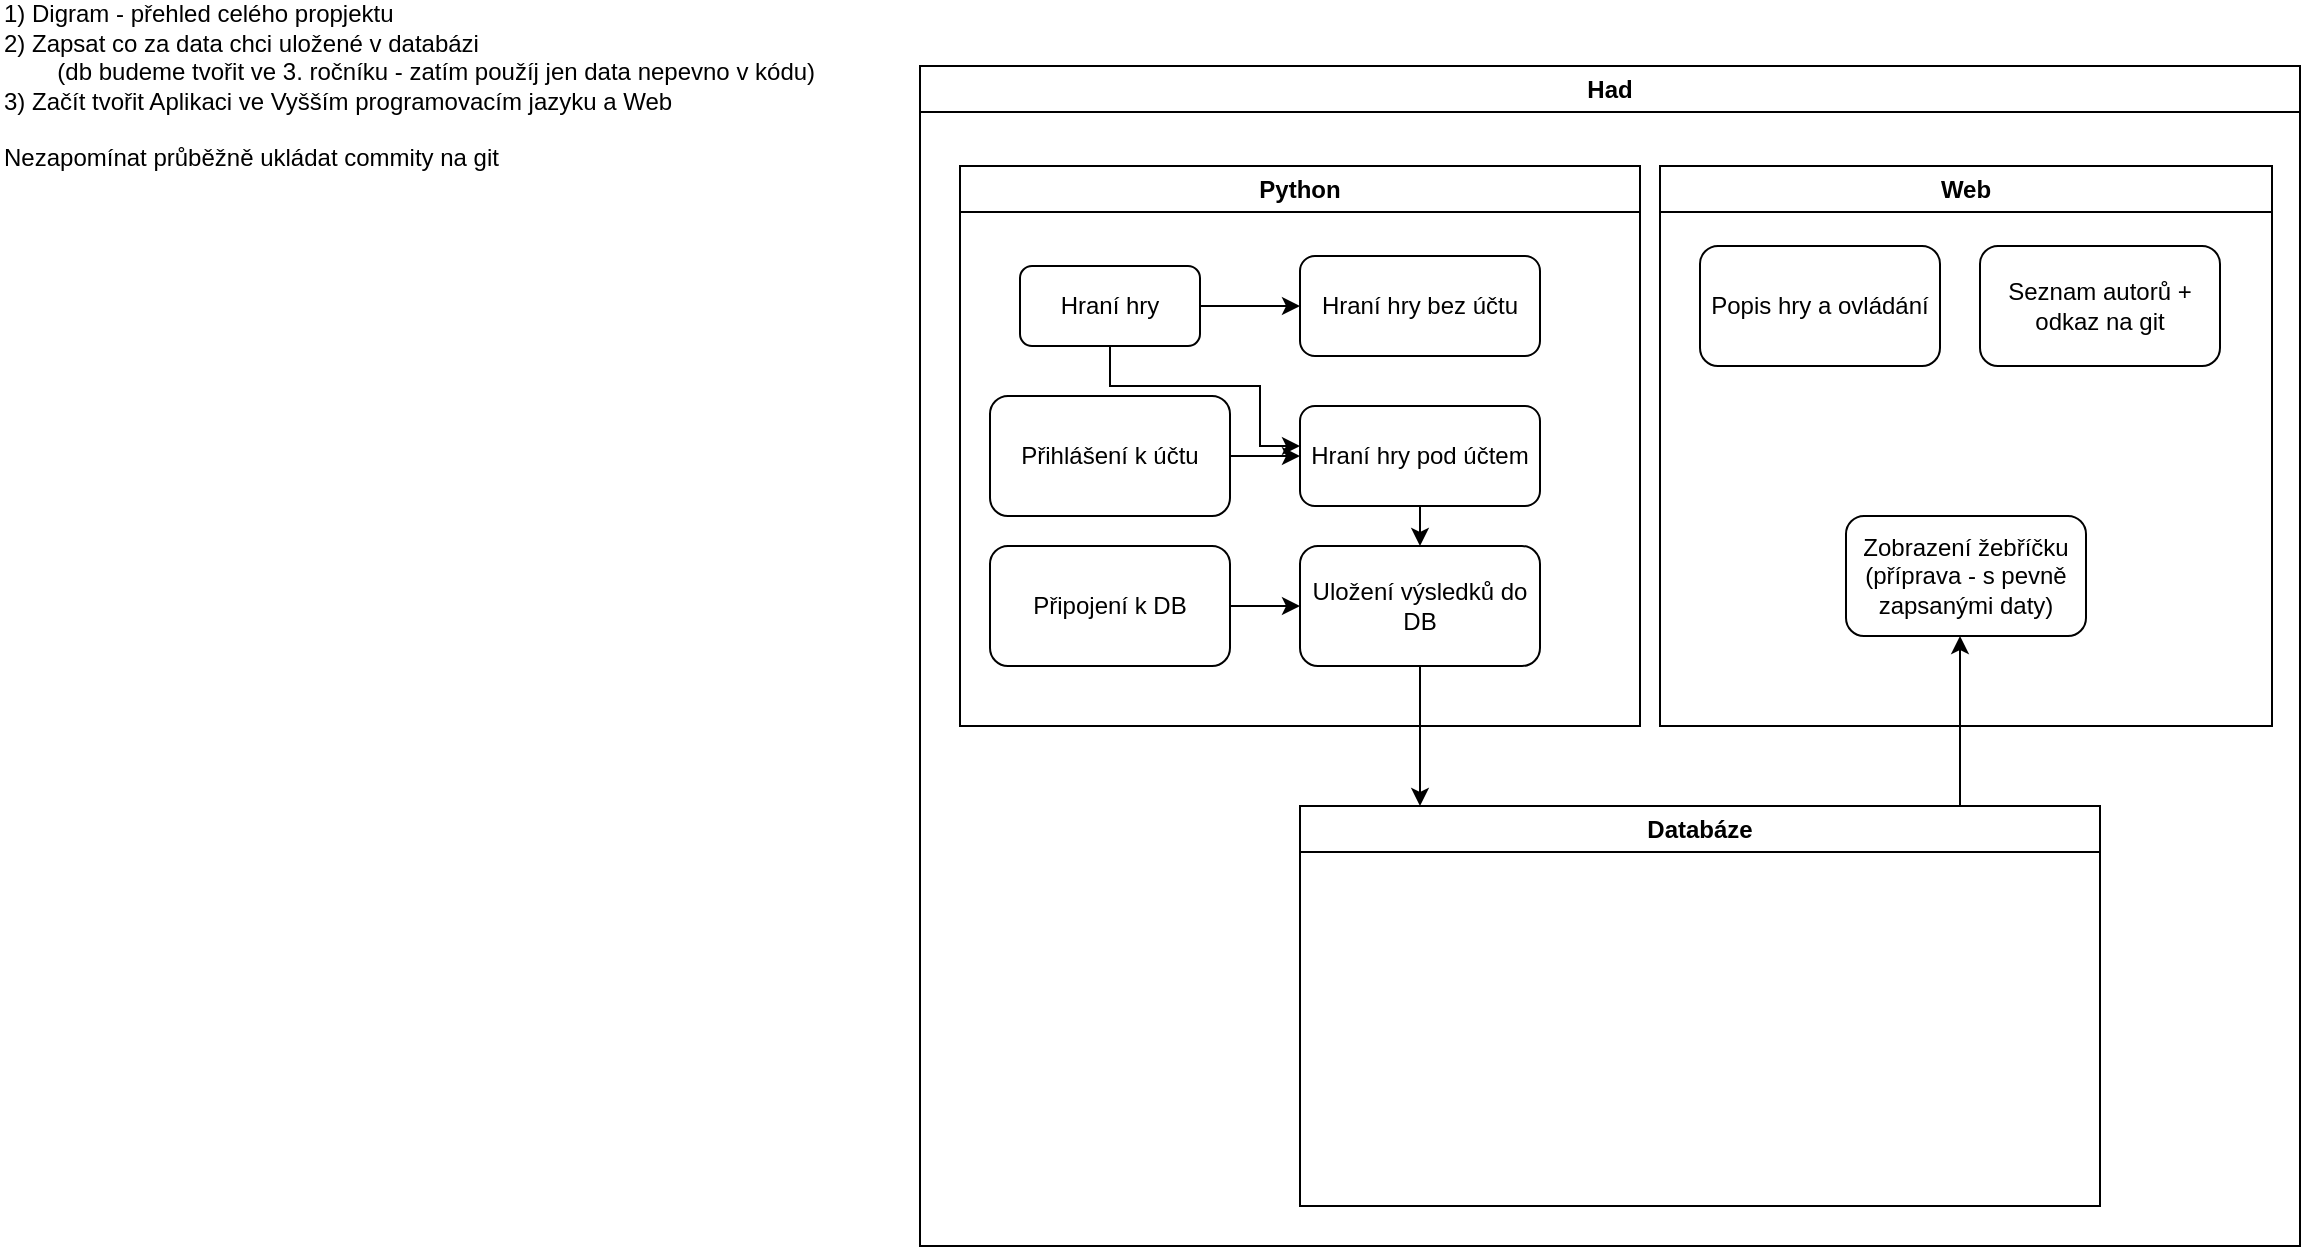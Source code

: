 <mxfile version="26.1.1">
  <diagram name="Stránka-1" id="qjKWmR6XjpJY7fzwHdBK">
    <mxGraphModel dx="1551" dy="366" grid="1" gridSize="10" guides="1" tooltips="1" connect="1" arrows="1" fold="1" page="1" pageScale="1" pageWidth="827" pageHeight="1169" math="0" shadow="0">
      <root>
        <mxCell id="0" />
        <mxCell id="1" parent="0" />
        <mxCell id="0MSs8RMA7VM3ZxcKQ-7_-2" value="Had" style="swimlane;whiteSpace=wrap;html=1;" parent="1" vertex="1">
          <mxGeometry x="60" y="70" width="690" height="590" as="geometry" />
        </mxCell>
        <mxCell id="0MSs8RMA7VM3ZxcKQ-7_-3" value="Python" style="swimlane;whiteSpace=wrap;html=1;" parent="0MSs8RMA7VM3ZxcKQ-7_-2" vertex="1">
          <mxGeometry x="20" y="50" width="340" height="280" as="geometry" />
        </mxCell>
        <mxCell id="0MSs8RMA7VM3ZxcKQ-7_-9" value="" style="edgeStyle=orthogonalEdgeStyle;rounded=0;orthogonalLoop=1;jettySize=auto;html=1;" parent="0MSs8RMA7VM3ZxcKQ-7_-3" source="0MSs8RMA7VM3ZxcKQ-7_-6" target="0MSs8RMA7VM3ZxcKQ-7_-8" edge="1">
          <mxGeometry relative="1" as="geometry" />
        </mxCell>
        <mxCell id="0MSs8RMA7VM3ZxcKQ-7_-12" style="edgeStyle=orthogonalEdgeStyle;rounded=0;orthogonalLoop=1;jettySize=auto;html=1;" parent="0MSs8RMA7VM3ZxcKQ-7_-3" source="0MSs8RMA7VM3ZxcKQ-7_-6" target="0MSs8RMA7VM3ZxcKQ-7_-10" edge="1">
          <mxGeometry relative="1" as="geometry">
            <Array as="points">
              <mxPoint x="75" y="110" />
              <mxPoint x="150" y="110" />
              <mxPoint x="150" y="140" />
            </Array>
          </mxGeometry>
        </mxCell>
        <mxCell id="0MSs8RMA7VM3ZxcKQ-7_-6" value="Hraní hry" style="rounded=1;whiteSpace=wrap;html=1;" parent="0MSs8RMA7VM3ZxcKQ-7_-3" vertex="1">
          <mxGeometry x="30" y="50" width="90" height="40" as="geometry" />
        </mxCell>
        <mxCell id="0MSs8RMA7VM3ZxcKQ-7_-11" value="" style="edgeStyle=orthogonalEdgeStyle;rounded=0;orthogonalLoop=1;jettySize=auto;html=1;" parent="0MSs8RMA7VM3ZxcKQ-7_-3" source="0MSs8RMA7VM3ZxcKQ-7_-7" target="0MSs8RMA7VM3ZxcKQ-7_-10" edge="1">
          <mxGeometry relative="1" as="geometry" />
        </mxCell>
        <mxCell id="0MSs8RMA7VM3ZxcKQ-7_-7" value="Přihlášení k účtu" style="rounded=1;whiteSpace=wrap;html=1;" parent="0MSs8RMA7VM3ZxcKQ-7_-3" vertex="1">
          <mxGeometry x="15" y="115" width="120" height="60" as="geometry" />
        </mxCell>
        <mxCell id="0MSs8RMA7VM3ZxcKQ-7_-8" value="Hraní hry bez účtu" style="rounded=1;whiteSpace=wrap;html=1;" parent="0MSs8RMA7VM3ZxcKQ-7_-3" vertex="1">
          <mxGeometry x="170" y="45" width="120" height="50" as="geometry" />
        </mxCell>
        <mxCell id="0MSs8RMA7VM3ZxcKQ-7_-15" style="edgeStyle=orthogonalEdgeStyle;rounded=0;orthogonalLoop=1;jettySize=auto;html=1;" parent="0MSs8RMA7VM3ZxcKQ-7_-3" source="0MSs8RMA7VM3ZxcKQ-7_-10" target="0MSs8RMA7VM3ZxcKQ-7_-13" edge="1">
          <mxGeometry relative="1" as="geometry">
            <Array as="points">
              <mxPoint x="230" y="250" />
              <mxPoint x="230" y="250" />
            </Array>
          </mxGeometry>
        </mxCell>
        <mxCell id="0MSs8RMA7VM3ZxcKQ-7_-10" value="Hraní hry pod účtem" style="rounded=1;whiteSpace=wrap;html=1;" parent="0MSs8RMA7VM3ZxcKQ-7_-3" vertex="1">
          <mxGeometry x="170" y="120" width="120" height="50" as="geometry" />
        </mxCell>
        <mxCell id="0MSs8RMA7VM3ZxcKQ-7_-13" value="Uložení výsledků do DB" style="rounded=1;whiteSpace=wrap;html=1;" parent="0MSs8RMA7VM3ZxcKQ-7_-3" vertex="1">
          <mxGeometry x="170" y="190" width="120" height="60" as="geometry" />
        </mxCell>
        <mxCell id="0MSs8RMA7VM3ZxcKQ-7_-16" style="edgeStyle=orthogonalEdgeStyle;rounded=0;orthogonalLoop=1;jettySize=auto;html=1;" parent="0MSs8RMA7VM3ZxcKQ-7_-3" source="0MSs8RMA7VM3ZxcKQ-7_-14" target="0MSs8RMA7VM3ZxcKQ-7_-13" edge="1">
          <mxGeometry relative="1" as="geometry">
            <Array as="points">
              <mxPoint x="150" y="220" />
              <mxPoint x="150" y="220" />
            </Array>
          </mxGeometry>
        </mxCell>
        <mxCell id="0MSs8RMA7VM3ZxcKQ-7_-14" value="Připojení k DB" style="rounded=1;whiteSpace=wrap;html=1;" parent="0MSs8RMA7VM3ZxcKQ-7_-3" vertex="1">
          <mxGeometry x="15" y="190" width="120" height="60" as="geometry" />
        </mxCell>
        <mxCell id="0MSs8RMA7VM3ZxcKQ-7_-4" value="Web" style="swimlane;whiteSpace=wrap;html=1;" parent="0MSs8RMA7VM3ZxcKQ-7_-2" vertex="1">
          <mxGeometry x="370" y="50" width="306" height="280" as="geometry" />
        </mxCell>
        <mxCell id="ogkg47ltPt4l17h-MrAO-1" value="Zobrazení žebříčku (příprava - s pevně zapsanými daty)" style="rounded=1;whiteSpace=wrap;html=1;" parent="0MSs8RMA7VM3ZxcKQ-7_-4" vertex="1">
          <mxGeometry x="93" y="175" width="120" height="60" as="geometry" />
        </mxCell>
        <mxCell id="YN0aMrctigiGbvCtd7ZG-2" value="Popis hry a ovládání" style="rounded=1;whiteSpace=wrap;html=1;" vertex="1" parent="0MSs8RMA7VM3ZxcKQ-7_-4">
          <mxGeometry x="20" y="40" width="120" height="60" as="geometry" />
        </mxCell>
        <mxCell id="YN0aMrctigiGbvCtd7ZG-3" value="Seznam autorů + odkaz na git" style="rounded=1;whiteSpace=wrap;html=1;" vertex="1" parent="0MSs8RMA7VM3ZxcKQ-7_-4">
          <mxGeometry x="160" y="40" width="120" height="60" as="geometry" />
        </mxCell>
        <mxCell id="ogkg47ltPt4l17h-MrAO-3" style="edgeStyle=orthogonalEdgeStyle;rounded=0;orthogonalLoop=1;jettySize=auto;html=1;" parent="0MSs8RMA7VM3ZxcKQ-7_-2" source="0MSs8RMA7VM3ZxcKQ-7_-5" target="ogkg47ltPt4l17h-MrAO-1" edge="1">
          <mxGeometry relative="1" as="geometry">
            <Array as="points">
              <mxPoint x="520" y="340" />
              <mxPoint x="520" y="340" />
            </Array>
          </mxGeometry>
        </mxCell>
        <mxCell id="0MSs8RMA7VM3ZxcKQ-7_-5" value="Databáze" style="swimlane;whiteSpace=wrap;html=1;" parent="0MSs8RMA7VM3ZxcKQ-7_-2" vertex="1">
          <mxGeometry x="190" y="370" width="400" height="200" as="geometry" />
        </mxCell>
        <mxCell id="0MSs8RMA7VM3ZxcKQ-7_-17" style="edgeStyle=orthogonalEdgeStyle;rounded=0;orthogonalLoop=1;jettySize=auto;html=1;" parent="0MSs8RMA7VM3ZxcKQ-7_-2" source="0MSs8RMA7VM3ZxcKQ-7_-13" target="0MSs8RMA7VM3ZxcKQ-7_-5" edge="1">
          <mxGeometry relative="1" as="geometry">
            <Array as="points">
              <mxPoint x="260" y="520" />
              <mxPoint x="260" y="520" />
            </Array>
          </mxGeometry>
        </mxCell>
        <mxCell id="YN0aMrctigiGbvCtd7ZG-1" value="&lt;div align=&quot;left&quot;&gt;1) Digram - přehled celého propjektu&lt;/div&gt;&lt;div align=&quot;left&quot;&gt;2) Zapsat co za data chci uložené v databázi&lt;/div&gt;&lt;div align=&quot;left&quot;&gt;&lt;span style=&quot;white-space: pre;&quot;&gt;&#x9;&lt;/span&gt;(db budeme tvořit ve 3. ročníku - zatím použíj jen data nepevno v kódu)&lt;/div&gt;3) Začít tvořit Aplikaci ve Vyšším programovacím jazyku a Web&lt;br&gt;&lt;br&gt;Nezapomínat průběžně ukládat commity na git" style="text;html=1;align=left;verticalAlign=middle;whiteSpace=wrap;rounded=0;" vertex="1" parent="1">
          <mxGeometry x="-400" y="70" width="450" height="20" as="geometry" />
        </mxCell>
      </root>
    </mxGraphModel>
  </diagram>
</mxfile>
